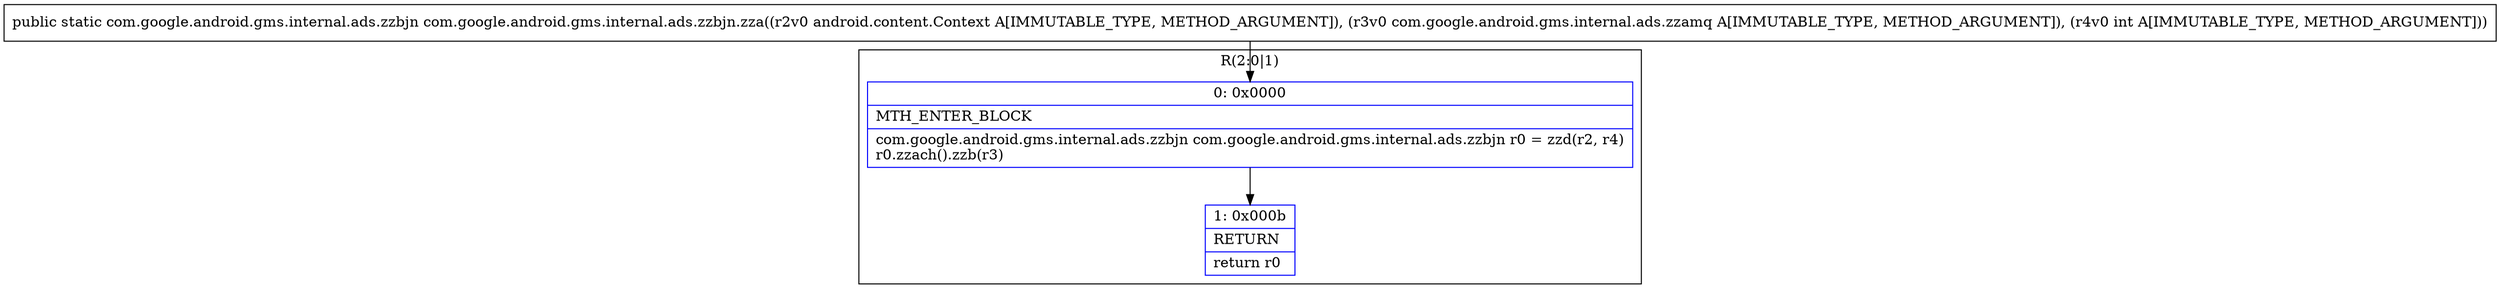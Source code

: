 digraph "CFG forcom.google.android.gms.internal.ads.zzbjn.zza(Landroid\/content\/Context;Lcom\/google\/android\/gms\/internal\/ads\/zzamq;I)Lcom\/google\/android\/gms\/internal\/ads\/zzbjn;" {
subgraph cluster_Region_946189006 {
label = "R(2:0|1)";
node [shape=record,color=blue];
Node_0 [shape=record,label="{0\:\ 0x0000|MTH_ENTER_BLOCK\l|com.google.android.gms.internal.ads.zzbjn com.google.android.gms.internal.ads.zzbjn r0 = zzd(r2, r4)\lr0.zzach().zzb(r3)\l}"];
Node_1 [shape=record,label="{1\:\ 0x000b|RETURN\l|return r0\l}"];
}
MethodNode[shape=record,label="{public static com.google.android.gms.internal.ads.zzbjn com.google.android.gms.internal.ads.zzbjn.zza((r2v0 android.content.Context A[IMMUTABLE_TYPE, METHOD_ARGUMENT]), (r3v0 com.google.android.gms.internal.ads.zzamq A[IMMUTABLE_TYPE, METHOD_ARGUMENT]), (r4v0 int A[IMMUTABLE_TYPE, METHOD_ARGUMENT])) }"];
MethodNode -> Node_0;
Node_0 -> Node_1;
}

